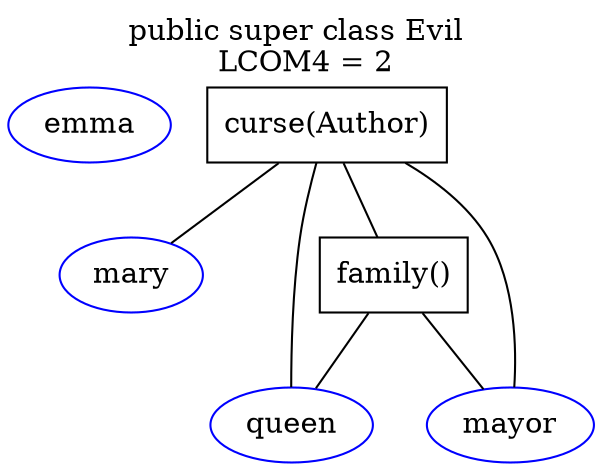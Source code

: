 graph G
{
	overlap=scalexy;
	labelloc="t";
	label="public super class Evil \n LCOM4 = 2";

	node[shape=ellipse,color=blue]
		1[label="emma"]
		2[label="mary"]
		3[label="queen"]
		4[label="mayor"];

	node[shape=rectangle,color=black]
		5[label="family()"]
		6[label="curse(Author)"];

	5 -- 3;
	5 -- 4;
	6 -- 3;
	6 -- 2;
	6 -- 4;
	6 -- 5;
}
